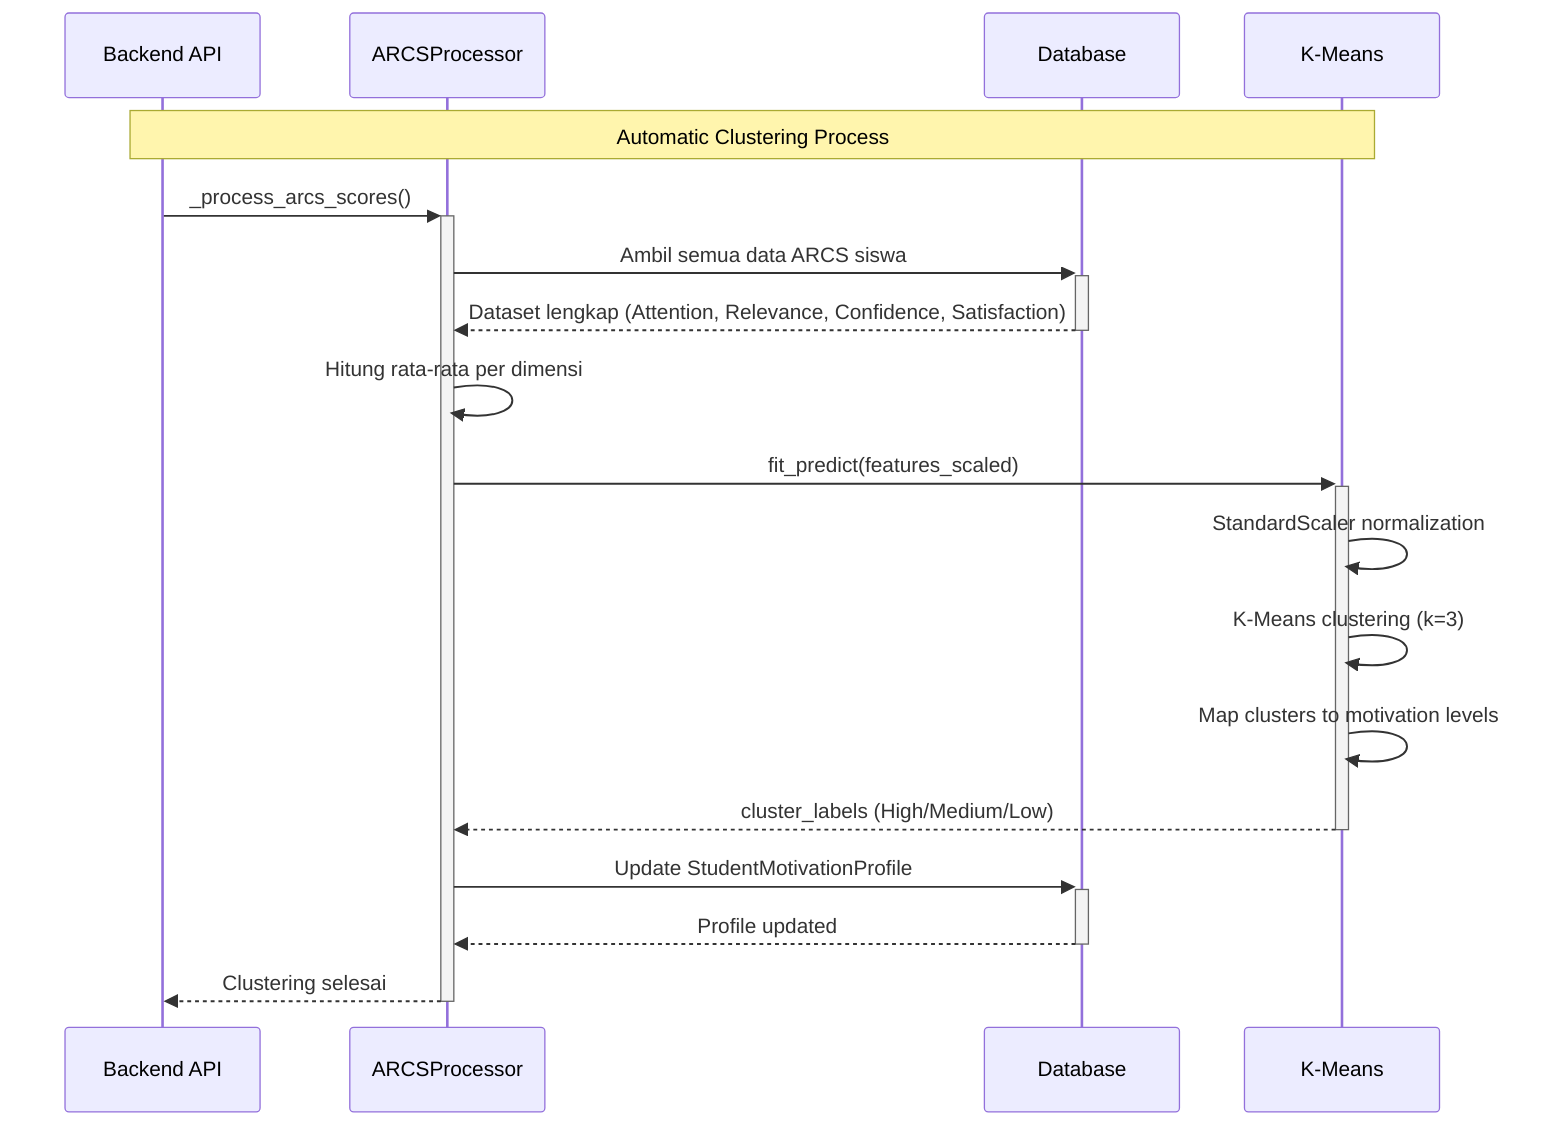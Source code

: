 sequenceDiagram
    participant B as Backend API
    participant ARCS as ARCSProcessor
    participant DB as Database
    participant KM as K-Means
    
    Note over B,KM: Automatic Clustering Process
    
    B->>+ARCS: _process_arcs_scores()
    ARCS->>+DB: Ambil semua data ARCS siswa
    DB-->>-ARCS: Dataset lengkap (Attention, Relevance, Confidence, Satisfaction)
    
    ARCS->>ARCS: Hitung rata-rata per dimensi
    ARCS->>+KM: fit_predict(features_scaled)
    KM->>KM: StandardScaler normalization
    KM->>KM: K-Means clustering (k=3)
    KM->>KM: Map clusters to motivation levels
    KM-->>-ARCS: cluster_labels (High/Medium/Low)
    
    ARCS->>+DB: Update StudentMotivationProfile
    DB-->>-ARCS: Profile updated
    ARCS-->>-B: Clustering selesai